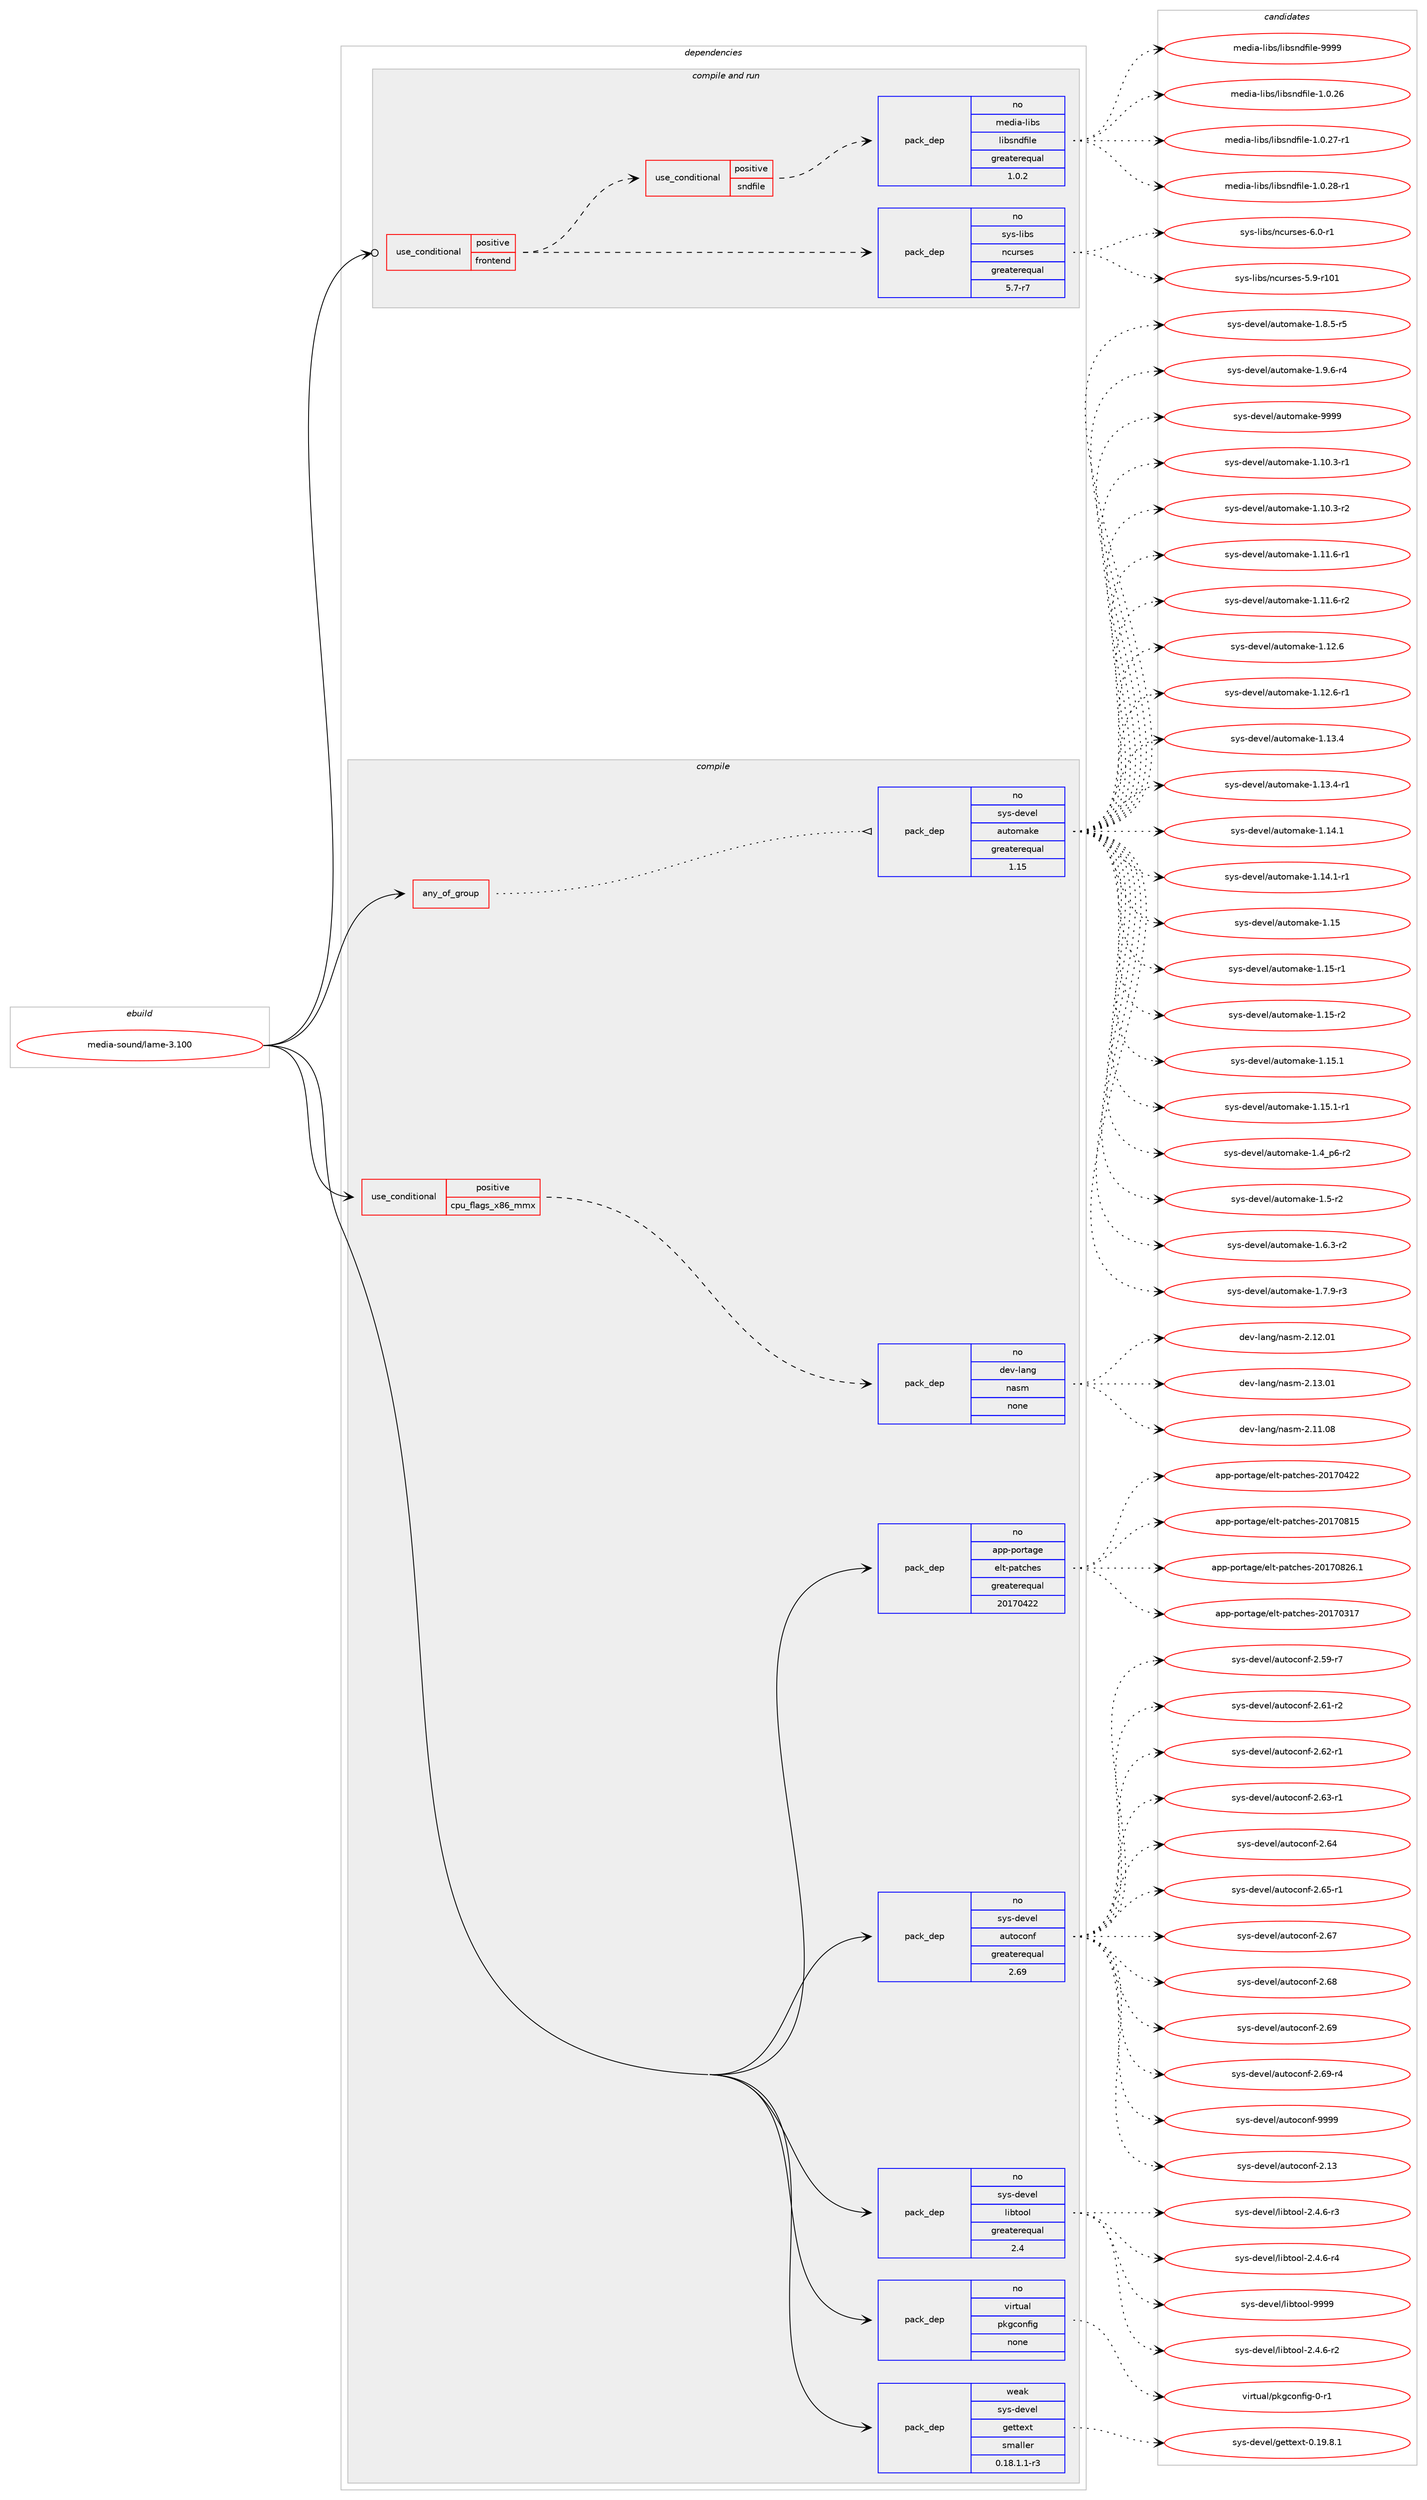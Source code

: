 digraph prolog {

# *************
# Graph options
# *************

newrank=true;
concentrate=true;
compound=true;
graph [rankdir=LR,fontname=Helvetica,fontsize=10,ranksep=1.5];#, ranksep=2.5, nodesep=0.2];
edge  [arrowhead=vee];
node  [fontname=Helvetica,fontsize=10];

# **********
# The ebuild
# **********

subgraph cluster_leftcol {
color=gray;
rank=same;
label=<<i>ebuild</i>>;
id [label="media-sound/lame-3.100", color=red, width=4, href="../media-sound/lame-3.100.svg"];
}

# ****************
# The dependencies
# ****************

subgraph cluster_midcol {
color=gray;
label=<<i>dependencies</i>>;
subgraph cluster_compile {
fillcolor="#eeeeee";
style=filled;
label=<<i>compile</i>>;
subgraph any5980 {
dependency382090 [label=<<TABLE BORDER="0" CELLBORDER="1" CELLSPACING="0" CELLPADDING="4"><TR><TD CELLPADDING="10">any_of_group</TD></TR></TABLE>>, shape=none, color=red];subgraph pack282332 {
dependency382091 [label=<<TABLE BORDER="0" CELLBORDER="1" CELLSPACING="0" CELLPADDING="4" WIDTH="220"><TR><TD ROWSPAN="6" CELLPADDING="30">pack_dep</TD></TR><TR><TD WIDTH="110">no</TD></TR><TR><TD>sys-devel</TD></TR><TR><TD>automake</TD></TR><TR><TD>greaterequal</TD></TR><TR><TD>1.15</TD></TR></TABLE>>, shape=none, color=blue];
}
dependency382090:e -> dependency382091:w [weight=20,style="dotted",arrowhead="oinv"];
}
id:e -> dependency382090:w [weight=20,style="solid",arrowhead="vee"];
subgraph cond93617 {
dependency382092 [label=<<TABLE BORDER="0" CELLBORDER="1" CELLSPACING="0" CELLPADDING="4"><TR><TD ROWSPAN="3" CELLPADDING="10">use_conditional</TD></TR><TR><TD>positive</TD></TR><TR><TD>cpu_flags_x86_mmx</TD></TR></TABLE>>, shape=none, color=red];
subgraph pack282333 {
dependency382093 [label=<<TABLE BORDER="0" CELLBORDER="1" CELLSPACING="0" CELLPADDING="4" WIDTH="220"><TR><TD ROWSPAN="6" CELLPADDING="30">pack_dep</TD></TR><TR><TD WIDTH="110">no</TD></TR><TR><TD>dev-lang</TD></TR><TR><TD>nasm</TD></TR><TR><TD>none</TD></TR><TR><TD></TD></TR></TABLE>>, shape=none, color=blue];
}
dependency382092:e -> dependency382093:w [weight=20,style="dashed",arrowhead="vee"];
}
id:e -> dependency382092:w [weight=20,style="solid",arrowhead="vee"];
subgraph pack282334 {
dependency382094 [label=<<TABLE BORDER="0" CELLBORDER="1" CELLSPACING="0" CELLPADDING="4" WIDTH="220"><TR><TD ROWSPAN="6" CELLPADDING="30">pack_dep</TD></TR><TR><TD WIDTH="110">no</TD></TR><TR><TD>app-portage</TD></TR><TR><TD>elt-patches</TD></TR><TR><TD>greaterequal</TD></TR><TR><TD>20170422</TD></TR></TABLE>>, shape=none, color=blue];
}
id:e -> dependency382094:w [weight=20,style="solid",arrowhead="vee"];
subgraph pack282335 {
dependency382095 [label=<<TABLE BORDER="0" CELLBORDER="1" CELLSPACING="0" CELLPADDING="4" WIDTH="220"><TR><TD ROWSPAN="6" CELLPADDING="30">pack_dep</TD></TR><TR><TD WIDTH="110">no</TD></TR><TR><TD>sys-devel</TD></TR><TR><TD>autoconf</TD></TR><TR><TD>greaterequal</TD></TR><TR><TD>2.69</TD></TR></TABLE>>, shape=none, color=blue];
}
id:e -> dependency382095:w [weight=20,style="solid",arrowhead="vee"];
subgraph pack282336 {
dependency382096 [label=<<TABLE BORDER="0" CELLBORDER="1" CELLSPACING="0" CELLPADDING="4" WIDTH="220"><TR><TD ROWSPAN="6" CELLPADDING="30">pack_dep</TD></TR><TR><TD WIDTH="110">no</TD></TR><TR><TD>sys-devel</TD></TR><TR><TD>libtool</TD></TR><TR><TD>greaterequal</TD></TR><TR><TD>2.4</TD></TR></TABLE>>, shape=none, color=blue];
}
id:e -> dependency382096:w [weight=20,style="solid",arrowhead="vee"];
subgraph pack282337 {
dependency382097 [label=<<TABLE BORDER="0" CELLBORDER="1" CELLSPACING="0" CELLPADDING="4" WIDTH="220"><TR><TD ROWSPAN="6" CELLPADDING="30">pack_dep</TD></TR><TR><TD WIDTH="110">no</TD></TR><TR><TD>virtual</TD></TR><TR><TD>pkgconfig</TD></TR><TR><TD>none</TD></TR><TR><TD></TD></TR></TABLE>>, shape=none, color=blue];
}
id:e -> dependency382097:w [weight=20,style="solid",arrowhead="vee"];
subgraph pack282338 {
dependency382098 [label=<<TABLE BORDER="0" CELLBORDER="1" CELLSPACING="0" CELLPADDING="4" WIDTH="220"><TR><TD ROWSPAN="6" CELLPADDING="30">pack_dep</TD></TR><TR><TD WIDTH="110">weak</TD></TR><TR><TD>sys-devel</TD></TR><TR><TD>gettext</TD></TR><TR><TD>smaller</TD></TR><TR><TD>0.18.1.1-r3</TD></TR></TABLE>>, shape=none, color=blue];
}
id:e -> dependency382098:w [weight=20,style="solid",arrowhead="vee"];
}
subgraph cluster_compileandrun {
fillcolor="#eeeeee";
style=filled;
label=<<i>compile and run</i>>;
subgraph cond93618 {
dependency382099 [label=<<TABLE BORDER="0" CELLBORDER="1" CELLSPACING="0" CELLPADDING="4"><TR><TD ROWSPAN="3" CELLPADDING="10">use_conditional</TD></TR><TR><TD>positive</TD></TR><TR><TD>frontend</TD></TR></TABLE>>, shape=none, color=red];
subgraph pack282339 {
dependency382100 [label=<<TABLE BORDER="0" CELLBORDER="1" CELLSPACING="0" CELLPADDING="4" WIDTH="220"><TR><TD ROWSPAN="6" CELLPADDING="30">pack_dep</TD></TR><TR><TD WIDTH="110">no</TD></TR><TR><TD>sys-libs</TD></TR><TR><TD>ncurses</TD></TR><TR><TD>greaterequal</TD></TR><TR><TD>5.7-r7</TD></TR></TABLE>>, shape=none, color=blue];
}
dependency382099:e -> dependency382100:w [weight=20,style="dashed",arrowhead="vee"];
subgraph cond93619 {
dependency382101 [label=<<TABLE BORDER="0" CELLBORDER="1" CELLSPACING="0" CELLPADDING="4"><TR><TD ROWSPAN="3" CELLPADDING="10">use_conditional</TD></TR><TR><TD>positive</TD></TR><TR><TD>sndfile</TD></TR></TABLE>>, shape=none, color=red];
subgraph pack282340 {
dependency382102 [label=<<TABLE BORDER="0" CELLBORDER="1" CELLSPACING="0" CELLPADDING="4" WIDTH="220"><TR><TD ROWSPAN="6" CELLPADDING="30">pack_dep</TD></TR><TR><TD WIDTH="110">no</TD></TR><TR><TD>media-libs</TD></TR><TR><TD>libsndfile</TD></TR><TR><TD>greaterequal</TD></TR><TR><TD>1.0.2</TD></TR></TABLE>>, shape=none, color=blue];
}
dependency382101:e -> dependency382102:w [weight=20,style="dashed",arrowhead="vee"];
}
dependency382099:e -> dependency382101:w [weight=20,style="dashed",arrowhead="vee"];
}
id:e -> dependency382099:w [weight=20,style="solid",arrowhead="odotvee"];
}
subgraph cluster_run {
fillcolor="#eeeeee";
style=filled;
label=<<i>run</i>>;
}
}

# **************
# The candidates
# **************

subgraph cluster_choices {
rank=same;
color=gray;
label=<<i>candidates</i>>;

subgraph choice282332 {
color=black;
nodesep=1;
choice11512111545100101118101108479711711611110997107101454946494846514511449 [label="sys-devel/automake-1.10.3-r1", color=red, width=4,href="../sys-devel/automake-1.10.3-r1.svg"];
choice11512111545100101118101108479711711611110997107101454946494846514511450 [label="sys-devel/automake-1.10.3-r2", color=red, width=4,href="../sys-devel/automake-1.10.3-r2.svg"];
choice11512111545100101118101108479711711611110997107101454946494946544511449 [label="sys-devel/automake-1.11.6-r1", color=red, width=4,href="../sys-devel/automake-1.11.6-r1.svg"];
choice11512111545100101118101108479711711611110997107101454946494946544511450 [label="sys-devel/automake-1.11.6-r2", color=red, width=4,href="../sys-devel/automake-1.11.6-r2.svg"];
choice1151211154510010111810110847971171161111099710710145494649504654 [label="sys-devel/automake-1.12.6", color=red, width=4,href="../sys-devel/automake-1.12.6.svg"];
choice11512111545100101118101108479711711611110997107101454946495046544511449 [label="sys-devel/automake-1.12.6-r1", color=red, width=4,href="../sys-devel/automake-1.12.6-r1.svg"];
choice1151211154510010111810110847971171161111099710710145494649514652 [label="sys-devel/automake-1.13.4", color=red, width=4,href="../sys-devel/automake-1.13.4.svg"];
choice11512111545100101118101108479711711611110997107101454946495146524511449 [label="sys-devel/automake-1.13.4-r1", color=red, width=4,href="../sys-devel/automake-1.13.4-r1.svg"];
choice1151211154510010111810110847971171161111099710710145494649524649 [label="sys-devel/automake-1.14.1", color=red, width=4,href="../sys-devel/automake-1.14.1.svg"];
choice11512111545100101118101108479711711611110997107101454946495246494511449 [label="sys-devel/automake-1.14.1-r1", color=red, width=4,href="../sys-devel/automake-1.14.1-r1.svg"];
choice115121115451001011181011084797117116111109971071014549464953 [label="sys-devel/automake-1.15", color=red, width=4,href="../sys-devel/automake-1.15.svg"];
choice1151211154510010111810110847971171161111099710710145494649534511449 [label="sys-devel/automake-1.15-r1", color=red, width=4,href="../sys-devel/automake-1.15-r1.svg"];
choice1151211154510010111810110847971171161111099710710145494649534511450 [label="sys-devel/automake-1.15-r2", color=red, width=4,href="../sys-devel/automake-1.15-r2.svg"];
choice1151211154510010111810110847971171161111099710710145494649534649 [label="sys-devel/automake-1.15.1", color=red, width=4,href="../sys-devel/automake-1.15.1.svg"];
choice11512111545100101118101108479711711611110997107101454946495346494511449 [label="sys-devel/automake-1.15.1-r1", color=red, width=4,href="../sys-devel/automake-1.15.1-r1.svg"];
choice115121115451001011181011084797117116111109971071014549465295112544511450 [label="sys-devel/automake-1.4_p6-r2", color=red, width=4,href="../sys-devel/automake-1.4_p6-r2.svg"];
choice11512111545100101118101108479711711611110997107101454946534511450 [label="sys-devel/automake-1.5-r2", color=red, width=4,href="../sys-devel/automake-1.5-r2.svg"];
choice115121115451001011181011084797117116111109971071014549465446514511450 [label="sys-devel/automake-1.6.3-r2", color=red, width=4,href="../sys-devel/automake-1.6.3-r2.svg"];
choice115121115451001011181011084797117116111109971071014549465546574511451 [label="sys-devel/automake-1.7.9-r3", color=red, width=4,href="../sys-devel/automake-1.7.9-r3.svg"];
choice115121115451001011181011084797117116111109971071014549465646534511453 [label="sys-devel/automake-1.8.5-r5", color=red, width=4,href="../sys-devel/automake-1.8.5-r5.svg"];
choice115121115451001011181011084797117116111109971071014549465746544511452 [label="sys-devel/automake-1.9.6-r4", color=red, width=4,href="../sys-devel/automake-1.9.6-r4.svg"];
choice115121115451001011181011084797117116111109971071014557575757 [label="sys-devel/automake-9999", color=red, width=4,href="../sys-devel/automake-9999.svg"];
dependency382091:e -> choice11512111545100101118101108479711711611110997107101454946494846514511449:w [style=dotted,weight="100"];
dependency382091:e -> choice11512111545100101118101108479711711611110997107101454946494846514511450:w [style=dotted,weight="100"];
dependency382091:e -> choice11512111545100101118101108479711711611110997107101454946494946544511449:w [style=dotted,weight="100"];
dependency382091:e -> choice11512111545100101118101108479711711611110997107101454946494946544511450:w [style=dotted,weight="100"];
dependency382091:e -> choice1151211154510010111810110847971171161111099710710145494649504654:w [style=dotted,weight="100"];
dependency382091:e -> choice11512111545100101118101108479711711611110997107101454946495046544511449:w [style=dotted,weight="100"];
dependency382091:e -> choice1151211154510010111810110847971171161111099710710145494649514652:w [style=dotted,weight="100"];
dependency382091:e -> choice11512111545100101118101108479711711611110997107101454946495146524511449:w [style=dotted,weight="100"];
dependency382091:e -> choice1151211154510010111810110847971171161111099710710145494649524649:w [style=dotted,weight="100"];
dependency382091:e -> choice11512111545100101118101108479711711611110997107101454946495246494511449:w [style=dotted,weight="100"];
dependency382091:e -> choice115121115451001011181011084797117116111109971071014549464953:w [style=dotted,weight="100"];
dependency382091:e -> choice1151211154510010111810110847971171161111099710710145494649534511449:w [style=dotted,weight="100"];
dependency382091:e -> choice1151211154510010111810110847971171161111099710710145494649534511450:w [style=dotted,weight="100"];
dependency382091:e -> choice1151211154510010111810110847971171161111099710710145494649534649:w [style=dotted,weight="100"];
dependency382091:e -> choice11512111545100101118101108479711711611110997107101454946495346494511449:w [style=dotted,weight="100"];
dependency382091:e -> choice115121115451001011181011084797117116111109971071014549465295112544511450:w [style=dotted,weight="100"];
dependency382091:e -> choice11512111545100101118101108479711711611110997107101454946534511450:w [style=dotted,weight="100"];
dependency382091:e -> choice115121115451001011181011084797117116111109971071014549465446514511450:w [style=dotted,weight="100"];
dependency382091:e -> choice115121115451001011181011084797117116111109971071014549465546574511451:w [style=dotted,weight="100"];
dependency382091:e -> choice115121115451001011181011084797117116111109971071014549465646534511453:w [style=dotted,weight="100"];
dependency382091:e -> choice115121115451001011181011084797117116111109971071014549465746544511452:w [style=dotted,weight="100"];
dependency382091:e -> choice115121115451001011181011084797117116111109971071014557575757:w [style=dotted,weight="100"];
}
subgraph choice282333 {
color=black;
nodesep=1;
choice100101118451089711010347110971151094550464949464856 [label="dev-lang/nasm-2.11.08", color=red, width=4,href="../dev-lang/nasm-2.11.08.svg"];
choice100101118451089711010347110971151094550464950464849 [label="dev-lang/nasm-2.12.01", color=red, width=4,href="../dev-lang/nasm-2.12.01.svg"];
choice100101118451089711010347110971151094550464951464849 [label="dev-lang/nasm-2.13.01", color=red, width=4,href="../dev-lang/nasm-2.13.01.svg"];
dependency382093:e -> choice100101118451089711010347110971151094550464949464856:w [style=dotted,weight="100"];
dependency382093:e -> choice100101118451089711010347110971151094550464950464849:w [style=dotted,weight="100"];
dependency382093:e -> choice100101118451089711010347110971151094550464951464849:w [style=dotted,weight="100"];
}
subgraph choice282334 {
color=black;
nodesep=1;
choice97112112451121111141169710310147101108116451129711699104101115455048495548514955 [label="app-portage/elt-patches-20170317", color=red, width=4,href="../app-portage/elt-patches-20170317.svg"];
choice97112112451121111141169710310147101108116451129711699104101115455048495548525050 [label="app-portage/elt-patches-20170422", color=red, width=4,href="../app-portage/elt-patches-20170422.svg"];
choice97112112451121111141169710310147101108116451129711699104101115455048495548564953 [label="app-portage/elt-patches-20170815", color=red, width=4,href="../app-portage/elt-patches-20170815.svg"];
choice971121124511211111411697103101471011081164511297116991041011154550484955485650544649 [label="app-portage/elt-patches-20170826.1", color=red, width=4,href="../app-portage/elt-patches-20170826.1.svg"];
dependency382094:e -> choice97112112451121111141169710310147101108116451129711699104101115455048495548514955:w [style=dotted,weight="100"];
dependency382094:e -> choice97112112451121111141169710310147101108116451129711699104101115455048495548525050:w [style=dotted,weight="100"];
dependency382094:e -> choice97112112451121111141169710310147101108116451129711699104101115455048495548564953:w [style=dotted,weight="100"];
dependency382094:e -> choice971121124511211111411697103101471011081164511297116991041011154550484955485650544649:w [style=dotted,weight="100"];
}
subgraph choice282335 {
color=black;
nodesep=1;
choice115121115451001011181011084797117116111991111101024550464951 [label="sys-devel/autoconf-2.13", color=red, width=4,href="../sys-devel/autoconf-2.13.svg"];
choice1151211154510010111810110847971171161119911111010245504653574511455 [label="sys-devel/autoconf-2.59-r7", color=red, width=4,href="../sys-devel/autoconf-2.59-r7.svg"];
choice1151211154510010111810110847971171161119911111010245504654494511450 [label="sys-devel/autoconf-2.61-r2", color=red, width=4,href="../sys-devel/autoconf-2.61-r2.svg"];
choice1151211154510010111810110847971171161119911111010245504654504511449 [label="sys-devel/autoconf-2.62-r1", color=red, width=4,href="../sys-devel/autoconf-2.62-r1.svg"];
choice1151211154510010111810110847971171161119911111010245504654514511449 [label="sys-devel/autoconf-2.63-r1", color=red, width=4,href="../sys-devel/autoconf-2.63-r1.svg"];
choice115121115451001011181011084797117116111991111101024550465452 [label="sys-devel/autoconf-2.64", color=red, width=4,href="../sys-devel/autoconf-2.64.svg"];
choice1151211154510010111810110847971171161119911111010245504654534511449 [label="sys-devel/autoconf-2.65-r1", color=red, width=4,href="../sys-devel/autoconf-2.65-r1.svg"];
choice115121115451001011181011084797117116111991111101024550465455 [label="sys-devel/autoconf-2.67", color=red, width=4,href="../sys-devel/autoconf-2.67.svg"];
choice115121115451001011181011084797117116111991111101024550465456 [label="sys-devel/autoconf-2.68", color=red, width=4,href="../sys-devel/autoconf-2.68.svg"];
choice115121115451001011181011084797117116111991111101024550465457 [label="sys-devel/autoconf-2.69", color=red, width=4,href="../sys-devel/autoconf-2.69.svg"];
choice1151211154510010111810110847971171161119911111010245504654574511452 [label="sys-devel/autoconf-2.69-r4", color=red, width=4,href="../sys-devel/autoconf-2.69-r4.svg"];
choice115121115451001011181011084797117116111991111101024557575757 [label="sys-devel/autoconf-9999", color=red, width=4,href="../sys-devel/autoconf-9999.svg"];
dependency382095:e -> choice115121115451001011181011084797117116111991111101024550464951:w [style=dotted,weight="100"];
dependency382095:e -> choice1151211154510010111810110847971171161119911111010245504653574511455:w [style=dotted,weight="100"];
dependency382095:e -> choice1151211154510010111810110847971171161119911111010245504654494511450:w [style=dotted,weight="100"];
dependency382095:e -> choice1151211154510010111810110847971171161119911111010245504654504511449:w [style=dotted,weight="100"];
dependency382095:e -> choice1151211154510010111810110847971171161119911111010245504654514511449:w [style=dotted,weight="100"];
dependency382095:e -> choice115121115451001011181011084797117116111991111101024550465452:w [style=dotted,weight="100"];
dependency382095:e -> choice1151211154510010111810110847971171161119911111010245504654534511449:w [style=dotted,weight="100"];
dependency382095:e -> choice115121115451001011181011084797117116111991111101024550465455:w [style=dotted,weight="100"];
dependency382095:e -> choice115121115451001011181011084797117116111991111101024550465456:w [style=dotted,weight="100"];
dependency382095:e -> choice115121115451001011181011084797117116111991111101024550465457:w [style=dotted,weight="100"];
dependency382095:e -> choice1151211154510010111810110847971171161119911111010245504654574511452:w [style=dotted,weight="100"];
dependency382095:e -> choice115121115451001011181011084797117116111991111101024557575757:w [style=dotted,weight="100"];
}
subgraph choice282336 {
color=black;
nodesep=1;
choice1151211154510010111810110847108105981161111111084550465246544511450 [label="sys-devel/libtool-2.4.6-r2", color=red, width=4,href="../sys-devel/libtool-2.4.6-r2.svg"];
choice1151211154510010111810110847108105981161111111084550465246544511451 [label="sys-devel/libtool-2.4.6-r3", color=red, width=4,href="../sys-devel/libtool-2.4.6-r3.svg"];
choice1151211154510010111810110847108105981161111111084550465246544511452 [label="sys-devel/libtool-2.4.6-r4", color=red, width=4,href="../sys-devel/libtool-2.4.6-r4.svg"];
choice1151211154510010111810110847108105981161111111084557575757 [label="sys-devel/libtool-9999", color=red, width=4,href="../sys-devel/libtool-9999.svg"];
dependency382096:e -> choice1151211154510010111810110847108105981161111111084550465246544511450:w [style=dotted,weight="100"];
dependency382096:e -> choice1151211154510010111810110847108105981161111111084550465246544511451:w [style=dotted,weight="100"];
dependency382096:e -> choice1151211154510010111810110847108105981161111111084550465246544511452:w [style=dotted,weight="100"];
dependency382096:e -> choice1151211154510010111810110847108105981161111111084557575757:w [style=dotted,weight="100"];
}
subgraph choice282337 {
color=black;
nodesep=1;
choice11810511411611797108471121071039911111010210510345484511449 [label="virtual/pkgconfig-0-r1", color=red, width=4,href="../virtual/pkgconfig-0-r1.svg"];
dependency382097:e -> choice11810511411611797108471121071039911111010210510345484511449:w [style=dotted,weight="100"];
}
subgraph choice282338 {
color=black;
nodesep=1;
choice1151211154510010111810110847103101116116101120116454846495746564649 [label="sys-devel/gettext-0.19.8.1", color=red, width=4,href="../sys-devel/gettext-0.19.8.1.svg"];
dependency382098:e -> choice1151211154510010111810110847103101116116101120116454846495746564649:w [style=dotted,weight="100"];
}
subgraph choice282339 {
color=black;
nodesep=1;
choice115121115451081059811547110991171141151011154553465745114494849 [label="sys-libs/ncurses-5.9-r101", color=red, width=4,href="../sys-libs/ncurses-5.9-r101.svg"];
choice11512111545108105981154711099117114115101115455446484511449 [label="sys-libs/ncurses-6.0-r1", color=red, width=4,href="../sys-libs/ncurses-6.0-r1.svg"];
dependency382100:e -> choice115121115451081059811547110991171141151011154553465745114494849:w [style=dotted,weight="100"];
dependency382100:e -> choice11512111545108105981154711099117114115101115455446484511449:w [style=dotted,weight="100"];
}
subgraph choice282340 {
color=black;
nodesep=1;
choice109101100105974510810598115471081059811511010010210510810145494648465054 [label="media-libs/libsndfile-1.0.26", color=red, width=4,href="../media-libs/libsndfile-1.0.26.svg"];
choice1091011001059745108105981154710810598115110100102105108101454946484650554511449 [label="media-libs/libsndfile-1.0.27-r1", color=red, width=4,href="../media-libs/libsndfile-1.0.27-r1.svg"];
choice1091011001059745108105981154710810598115110100102105108101454946484650564511449 [label="media-libs/libsndfile-1.0.28-r1", color=red, width=4,href="../media-libs/libsndfile-1.0.28-r1.svg"];
choice10910110010597451081059811547108105981151101001021051081014557575757 [label="media-libs/libsndfile-9999", color=red, width=4,href="../media-libs/libsndfile-9999.svg"];
dependency382102:e -> choice109101100105974510810598115471081059811511010010210510810145494648465054:w [style=dotted,weight="100"];
dependency382102:e -> choice1091011001059745108105981154710810598115110100102105108101454946484650554511449:w [style=dotted,weight="100"];
dependency382102:e -> choice1091011001059745108105981154710810598115110100102105108101454946484650564511449:w [style=dotted,weight="100"];
dependency382102:e -> choice10910110010597451081059811547108105981151101001021051081014557575757:w [style=dotted,weight="100"];
}
}

}
